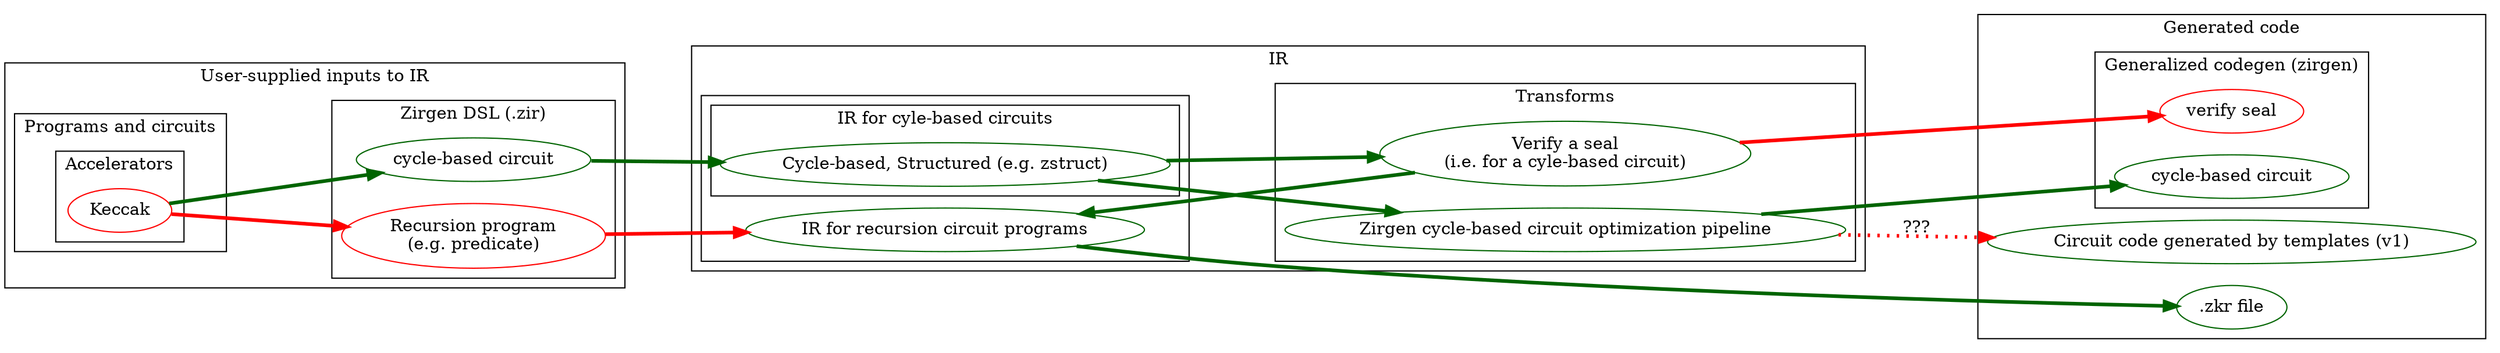 // Approximate compiler infrastructure as of Aug 2024.
// Key:
//   green: exists,
//   red: doesn't exist, but we might want it to
//   dashed line: 

digraph zirgen {
    rankdir="LR"
    node [color="darkgreen"]
    edge [color="darkgreen"]
    edge [penwidth=3]
    compound=true
    layout="dot"
    ranksep=1.3
    penwidth=1
    subgraph {
        label="User-supplied inputs to IR"
        cluster=true
        subgraph {
            label="Programs and circuits"
            cluster=true
                        
            subgraph {
                label="Accelerators"
                accel_keccak [color="red", label="Keccak"]
            }
        }
        
        subgraph dsl {
            cluster=true
	    label="Zirgen DSL (.zir)"
            dsl_circuit [label="cycle-based circuit"]
            dsl_recursion [label="Recursion program\n(e.g. predicate)", color="red"]
        }
        accel_keccak->dsl_circuit
        accel_keccak->dsl_recursion [color="red"]
    }
    
    subgraph ir  {
        label="IR"
        cluster=true
        subgraph {
            label=""
            rank="same"
            cluster=true
            subgraph circuit_ir {
                rank="same"
                cluster=true
                label="IR for cyle-based circuits"
                dsl_circuit_ir [label="Cycle-based, Structured (e.g. zstruct)", rank="same"]
            }
            recursion_ir [label="IR for recursion circuit programs"]
        }
        subgraph transformations {
            cluster=true
            label="Transforms"
            transform_verify [label="Verify a seal\n(i.e. for a cyle-based circuit)"]
            transform_zirgen_opt [label="Zirgen cycle-based circuit optimization pipeline"]
        }
        
        dsl_circuit -> dsl_circuit_ir
        
        dsl_recursion -> recursion_ir [color="red"]
        dsl_circuit_ir -> transform_zirgen_opt
        
        dsl_circuit_ir -> transform_verify
        transform_verify -> recursion_ir [constraint=false]
        
        }
    
    subgraph codegen {
        cluster=true
        label="Generated code"
        codegen_circuit_v1 [label="Circuit code generated by templates (v1)"]
        subgraph codegen_v2 {
            label="Generalized codegen (zirgen)"
            codegen_circuit_v2 [label="cycle-based circuit"]
            codegen_verify_v2 [label="verify seal", color="red"]
        }
        codegen_zkr [label=".zkr file"]
        transform_zirgen_opt -> codegen_circuit_v2
        transform_zirgen_opt->codegen_circuit_v1 [color="red", style="dotted", label="???"]
        recursion_ir -> codegen_zkr
        transform_verify -> codegen_verify_v2 [color="red"]
    }
}

